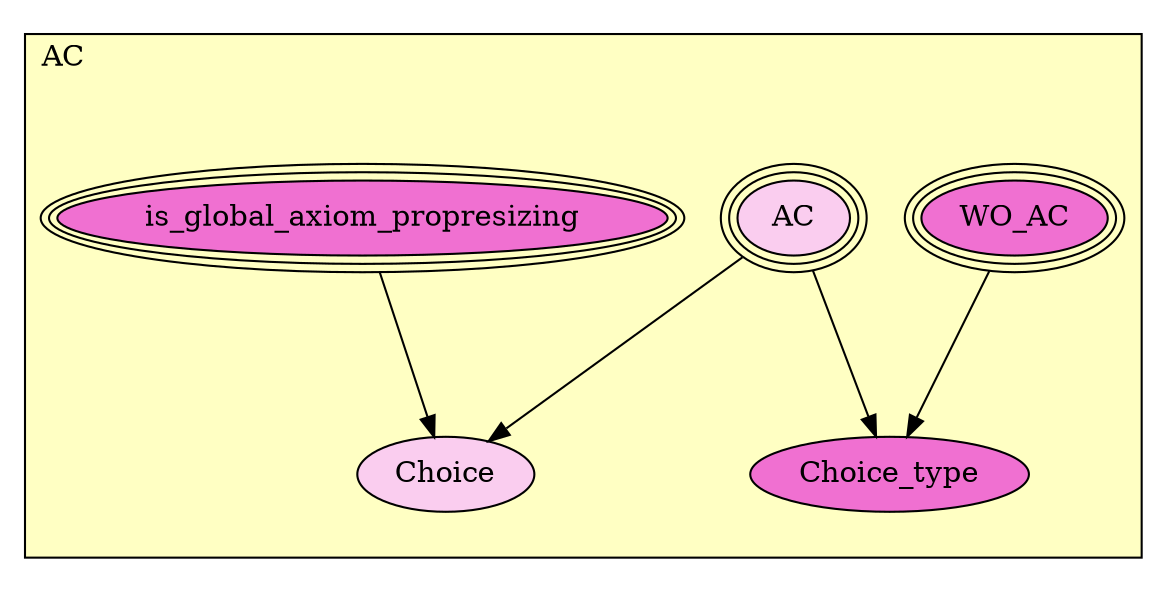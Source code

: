 digraph HoTT_Sets_AC {
  graph [ratio=0.5]
  node [style=filled]
AC_WO_AC [label="WO_AC", URL=<AC.html#WO_AC>, peripheries=3, fillcolor="#F070D1"] ;
AC_is_global_axiom_propresizing [label="is_global_axiom_propresizing", URL=<AC.html#is_global_axiom_propresizing>, peripheries=3, fillcolor="#F070D1"] ;
AC_AC [label="AC", URL=<AC.html#AC>, peripheries=3, fillcolor="#FACDEF"] ;
AC_Choice_type [label="Choice_type", URL=<AC.html#Choice_type>, fillcolor="#F070D1"] ;
AC_Choice [label="Choice", URL=<AC.html#Choice>, fillcolor="#FACDEF"] ;
  AC_WO_AC -> AC_Choice_type [] ;
  AC_is_global_axiom_propresizing -> AC_Choice [] ;
  AC_AC -> AC_Choice_type [] ;
  AC_AC -> AC_Choice [] ;
subgraph cluster_AC { label="AC"; fillcolor="#FFFFC3"; labeljust=l; style=filled 
AC_Choice; AC_Choice_type; AC_AC; AC_is_global_axiom_propresizing; AC_WO_AC; };
} /* END */
